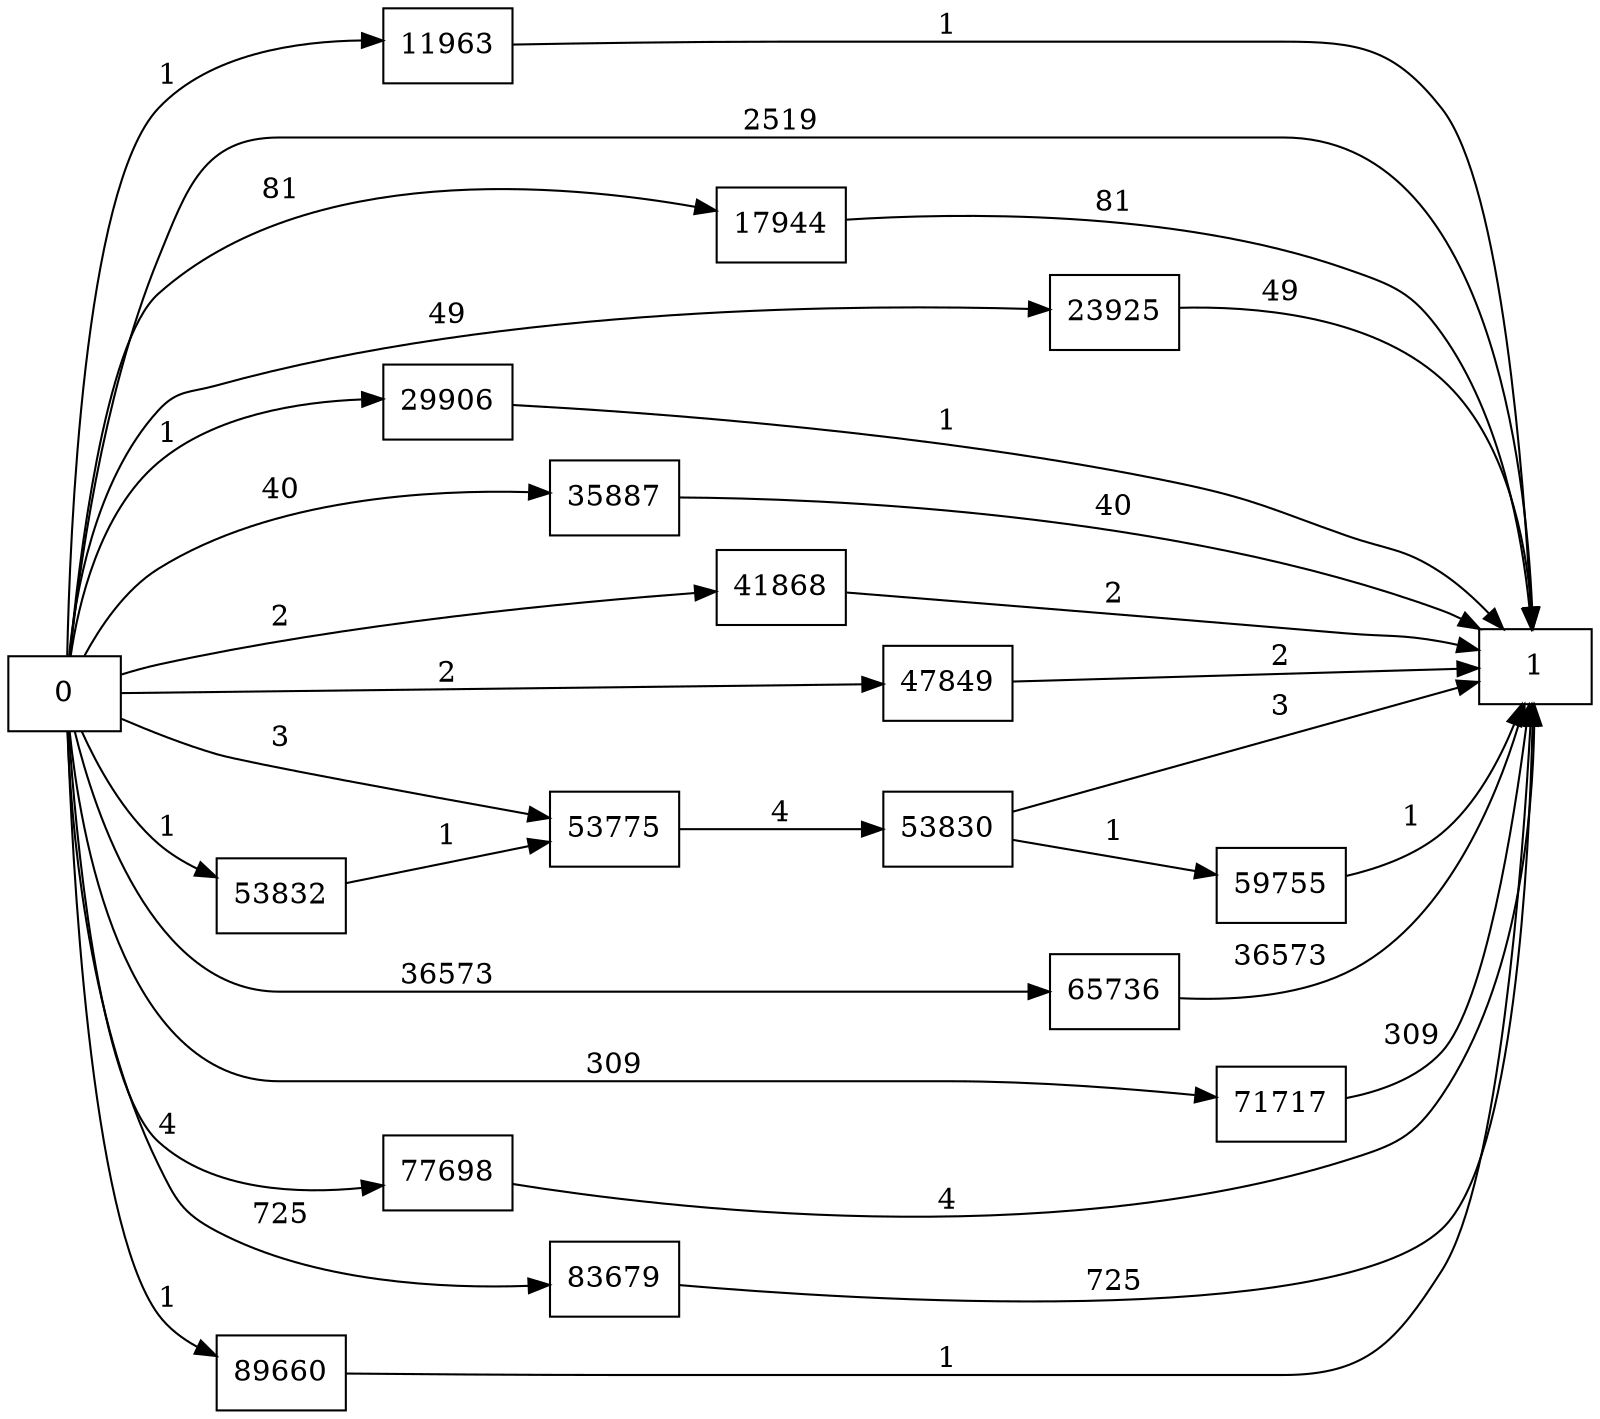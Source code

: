 digraph {
	graph [rankdir=LR]
	node [shape=rectangle]
	11963 -> 1 [label=1]
	17944 -> 1 [label=81]
	23925 -> 1 [label=49]
	29906 -> 1 [label=1]
	35887 -> 1 [label=40]
	41868 -> 1 [label=2]
	47849 -> 1 [label=2]
	53775 -> 53830 [label=4]
	53830 -> 1 [label=3]
	53830 -> 59755 [label=1]
	53832 -> 53775 [label=1]
	59755 -> 1 [label=1]
	65736 -> 1 [label=36573]
	71717 -> 1 [label=309]
	77698 -> 1 [label=4]
	83679 -> 1 [label=725]
	89660 -> 1 [label=1]
	0 -> 1 [label=2519]
	0 -> 11963 [label=1]
	0 -> 17944 [label=81]
	0 -> 23925 [label=49]
	0 -> 29906 [label=1]
	0 -> 35887 [label=40]
	0 -> 41868 [label=2]
	0 -> 47849 [label=2]
	0 -> 53775 [label=3]
	0 -> 53832 [label=1]
	0 -> 65736 [label=36573]
	0 -> 71717 [label=309]
	0 -> 77698 [label=4]
	0 -> 83679 [label=725]
	0 -> 89660 [label=1]
}
